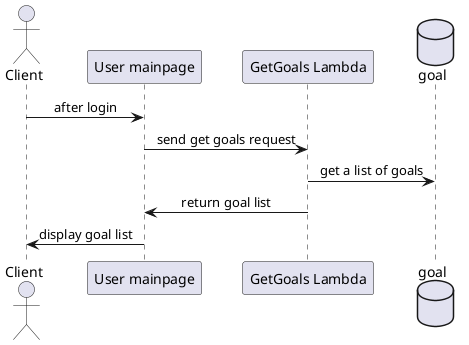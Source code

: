 @startuml GetGoals_SD

skinparam SequenceMessageAlignment center
actor Client as cl
participant "User mainpage" as caw
participant "GetGoals Lambda" as cul
database goal 

cl -> caw : after login
caw -> cul : send get goals request
cul -> goal : get a list of goals
cul -> caw : return goal list
caw -> cl : display goal list

@enduml